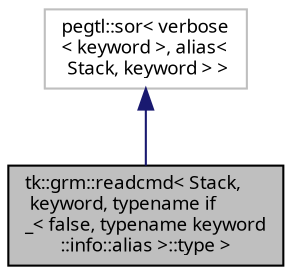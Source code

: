 digraph "tk::grm::readcmd&lt; Stack, keyword, typename if_&lt; false, typename keyword::info::alias &gt;::type &gt;"
{
 // INTERACTIVE_SVG=YES
  bgcolor="transparent";
  edge [fontname="sans-serif",fontsize="9",labelfontname="sans-serif",labelfontsize="9"];
  node [fontname="sans-serif",fontsize="9",shape=record];
  Node1 [label="tk::grm::readcmd\< Stack,\l keyword, typename if\l_\< false, typename keyword\l::info::alias \>::type \>",height=0.2,width=0.4,color="black", fillcolor="grey75", style="filled", fontcolor="black"];
  Node2 -> Node1 [dir="back",color="midnightblue",fontsize="9",style="solid",fontname="sans-serif"];
  Node2 [label="pegtl::sor\< verbose\l\< keyword \>, alias\<\l Stack, keyword \> \>",height=0.2,width=0.4,color="grey75"];
}
